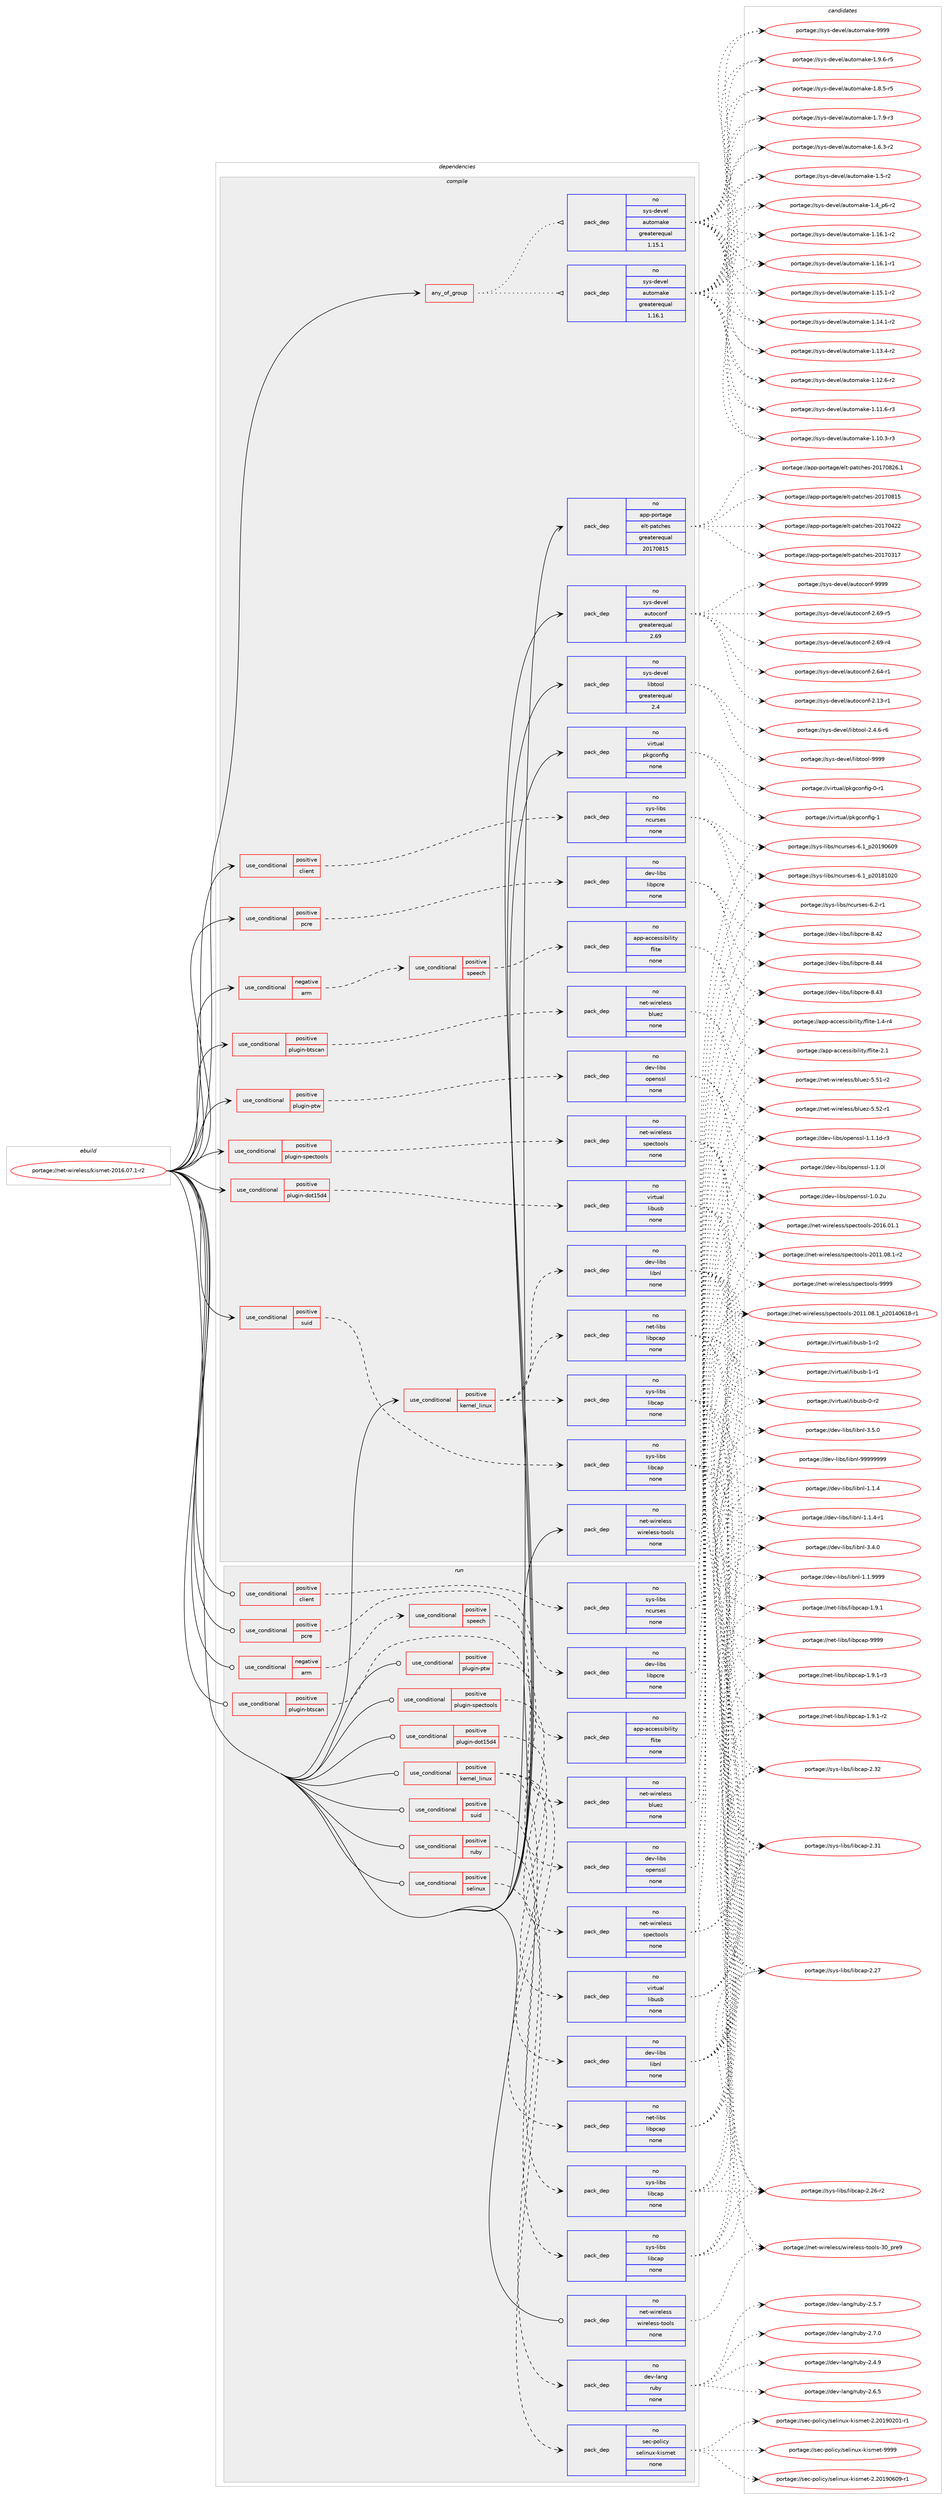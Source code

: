 digraph prolog {

# *************
# Graph options
# *************

newrank=true;
concentrate=true;
compound=true;
graph [rankdir=LR,fontname=Helvetica,fontsize=10,ranksep=1.5];#, ranksep=2.5, nodesep=0.2];
edge  [arrowhead=vee];
node  [fontname=Helvetica,fontsize=10];

# **********
# The ebuild
# **********

subgraph cluster_leftcol {
color=gray;
rank=same;
label=<<i>ebuild</i>>;
id [label="portage://net-wireless/kismet-2016.07.1-r2", color=red, width=4, href="../net-wireless/kismet-2016.07.1-r2.svg"];
}

# ****************
# The dependencies
# ****************

subgraph cluster_midcol {
color=gray;
label=<<i>dependencies</i>>;
subgraph cluster_compile {
fillcolor="#eeeeee";
style=filled;
label=<<i>compile</i>>;
subgraph any1309 {
dependency69120 [label=<<TABLE BORDER="0" CELLBORDER="1" CELLSPACING="0" CELLPADDING="4"><TR><TD CELLPADDING="10">any_of_group</TD></TR></TABLE>>, shape=none, color=red];subgraph pack54207 {
dependency69121 [label=<<TABLE BORDER="0" CELLBORDER="1" CELLSPACING="0" CELLPADDING="4" WIDTH="220"><TR><TD ROWSPAN="6" CELLPADDING="30">pack_dep</TD></TR><TR><TD WIDTH="110">no</TD></TR><TR><TD>sys-devel</TD></TR><TR><TD>automake</TD></TR><TR><TD>greaterequal</TD></TR><TR><TD>1.16.1</TD></TR></TABLE>>, shape=none, color=blue];
}
dependency69120:e -> dependency69121:w [weight=20,style="dotted",arrowhead="oinv"];
subgraph pack54208 {
dependency69122 [label=<<TABLE BORDER="0" CELLBORDER="1" CELLSPACING="0" CELLPADDING="4" WIDTH="220"><TR><TD ROWSPAN="6" CELLPADDING="30">pack_dep</TD></TR><TR><TD WIDTH="110">no</TD></TR><TR><TD>sys-devel</TD></TR><TR><TD>automake</TD></TR><TR><TD>greaterequal</TD></TR><TR><TD>1.15.1</TD></TR></TABLE>>, shape=none, color=blue];
}
dependency69120:e -> dependency69122:w [weight=20,style="dotted",arrowhead="oinv"];
}
id:e -> dependency69120:w [weight=20,style="solid",arrowhead="vee"];
subgraph cond13549 {
dependency69123 [label=<<TABLE BORDER="0" CELLBORDER="1" CELLSPACING="0" CELLPADDING="4"><TR><TD ROWSPAN="3" CELLPADDING="10">use_conditional</TD></TR><TR><TD>negative</TD></TR><TR><TD>arm</TD></TR></TABLE>>, shape=none, color=red];
subgraph cond13550 {
dependency69124 [label=<<TABLE BORDER="0" CELLBORDER="1" CELLSPACING="0" CELLPADDING="4"><TR><TD ROWSPAN="3" CELLPADDING="10">use_conditional</TD></TR><TR><TD>positive</TD></TR><TR><TD>speech</TD></TR></TABLE>>, shape=none, color=red];
subgraph pack54209 {
dependency69125 [label=<<TABLE BORDER="0" CELLBORDER="1" CELLSPACING="0" CELLPADDING="4" WIDTH="220"><TR><TD ROWSPAN="6" CELLPADDING="30">pack_dep</TD></TR><TR><TD WIDTH="110">no</TD></TR><TR><TD>app-accessibility</TD></TR><TR><TD>flite</TD></TR><TR><TD>none</TD></TR><TR><TD></TD></TR></TABLE>>, shape=none, color=blue];
}
dependency69124:e -> dependency69125:w [weight=20,style="dashed",arrowhead="vee"];
}
dependency69123:e -> dependency69124:w [weight=20,style="dashed",arrowhead="vee"];
}
id:e -> dependency69123:w [weight=20,style="solid",arrowhead="vee"];
subgraph cond13551 {
dependency69126 [label=<<TABLE BORDER="0" CELLBORDER="1" CELLSPACING="0" CELLPADDING="4"><TR><TD ROWSPAN="3" CELLPADDING="10">use_conditional</TD></TR><TR><TD>positive</TD></TR><TR><TD>client</TD></TR></TABLE>>, shape=none, color=red];
subgraph pack54210 {
dependency69127 [label=<<TABLE BORDER="0" CELLBORDER="1" CELLSPACING="0" CELLPADDING="4" WIDTH="220"><TR><TD ROWSPAN="6" CELLPADDING="30">pack_dep</TD></TR><TR><TD WIDTH="110">no</TD></TR><TR><TD>sys-libs</TD></TR><TR><TD>ncurses</TD></TR><TR><TD>none</TD></TR><TR><TD></TD></TR></TABLE>>, shape=none, color=blue];
}
dependency69126:e -> dependency69127:w [weight=20,style="dashed",arrowhead="vee"];
}
id:e -> dependency69126:w [weight=20,style="solid",arrowhead="vee"];
subgraph cond13552 {
dependency69128 [label=<<TABLE BORDER="0" CELLBORDER="1" CELLSPACING="0" CELLPADDING="4"><TR><TD ROWSPAN="3" CELLPADDING="10">use_conditional</TD></TR><TR><TD>positive</TD></TR><TR><TD>kernel_linux</TD></TR></TABLE>>, shape=none, color=red];
subgraph pack54211 {
dependency69129 [label=<<TABLE BORDER="0" CELLBORDER="1" CELLSPACING="0" CELLPADDING="4" WIDTH="220"><TR><TD ROWSPAN="6" CELLPADDING="30">pack_dep</TD></TR><TR><TD WIDTH="110">no</TD></TR><TR><TD>sys-libs</TD></TR><TR><TD>libcap</TD></TR><TR><TD>none</TD></TR><TR><TD></TD></TR></TABLE>>, shape=none, color=blue];
}
dependency69128:e -> dependency69129:w [weight=20,style="dashed",arrowhead="vee"];
subgraph pack54212 {
dependency69130 [label=<<TABLE BORDER="0" CELLBORDER="1" CELLSPACING="0" CELLPADDING="4" WIDTH="220"><TR><TD ROWSPAN="6" CELLPADDING="30">pack_dep</TD></TR><TR><TD WIDTH="110">no</TD></TR><TR><TD>dev-libs</TD></TR><TR><TD>libnl</TD></TR><TR><TD>none</TD></TR><TR><TD></TD></TR></TABLE>>, shape=none, color=blue];
}
dependency69128:e -> dependency69130:w [weight=20,style="dashed",arrowhead="vee"];
subgraph pack54213 {
dependency69131 [label=<<TABLE BORDER="0" CELLBORDER="1" CELLSPACING="0" CELLPADDING="4" WIDTH="220"><TR><TD ROWSPAN="6" CELLPADDING="30">pack_dep</TD></TR><TR><TD WIDTH="110">no</TD></TR><TR><TD>net-libs</TD></TR><TR><TD>libpcap</TD></TR><TR><TD>none</TD></TR><TR><TD></TD></TR></TABLE>>, shape=none, color=blue];
}
dependency69128:e -> dependency69131:w [weight=20,style="dashed",arrowhead="vee"];
}
id:e -> dependency69128:w [weight=20,style="solid",arrowhead="vee"];
subgraph cond13553 {
dependency69132 [label=<<TABLE BORDER="0" CELLBORDER="1" CELLSPACING="0" CELLPADDING="4"><TR><TD ROWSPAN="3" CELLPADDING="10">use_conditional</TD></TR><TR><TD>positive</TD></TR><TR><TD>pcre</TD></TR></TABLE>>, shape=none, color=red];
subgraph pack54214 {
dependency69133 [label=<<TABLE BORDER="0" CELLBORDER="1" CELLSPACING="0" CELLPADDING="4" WIDTH="220"><TR><TD ROWSPAN="6" CELLPADDING="30">pack_dep</TD></TR><TR><TD WIDTH="110">no</TD></TR><TR><TD>dev-libs</TD></TR><TR><TD>libpcre</TD></TR><TR><TD>none</TD></TR><TR><TD></TD></TR></TABLE>>, shape=none, color=blue];
}
dependency69132:e -> dependency69133:w [weight=20,style="dashed",arrowhead="vee"];
}
id:e -> dependency69132:w [weight=20,style="solid",arrowhead="vee"];
subgraph cond13554 {
dependency69134 [label=<<TABLE BORDER="0" CELLBORDER="1" CELLSPACING="0" CELLPADDING="4"><TR><TD ROWSPAN="3" CELLPADDING="10">use_conditional</TD></TR><TR><TD>positive</TD></TR><TR><TD>plugin-btscan</TD></TR></TABLE>>, shape=none, color=red];
subgraph pack54215 {
dependency69135 [label=<<TABLE BORDER="0" CELLBORDER="1" CELLSPACING="0" CELLPADDING="4" WIDTH="220"><TR><TD ROWSPAN="6" CELLPADDING="30">pack_dep</TD></TR><TR><TD WIDTH="110">no</TD></TR><TR><TD>net-wireless</TD></TR><TR><TD>bluez</TD></TR><TR><TD>none</TD></TR><TR><TD></TD></TR></TABLE>>, shape=none, color=blue];
}
dependency69134:e -> dependency69135:w [weight=20,style="dashed",arrowhead="vee"];
}
id:e -> dependency69134:w [weight=20,style="solid",arrowhead="vee"];
subgraph cond13555 {
dependency69136 [label=<<TABLE BORDER="0" CELLBORDER="1" CELLSPACING="0" CELLPADDING="4"><TR><TD ROWSPAN="3" CELLPADDING="10">use_conditional</TD></TR><TR><TD>positive</TD></TR><TR><TD>plugin-dot15d4</TD></TR></TABLE>>, shape=none, color=red];
subgraph pack54216 {
dependency69137 [label=<<TABLE BORDER="0" CELLBORDER="1" CELLSPACING="0" CELLPADDING="4" WIDTH="220"><TR><TD ROWSPAN="6" CELLPADDING="30">pack_dep</TD></TR><TR><TD WIDTH="110">no</TD></TR><TR><TD>virtual</TD></TR><TR><TD>libusb</TD></TR><TR><TD>none</TD></TR><TR><TD></TD></TR></TABLE>>, shape=none, color=blue];
}
dependency69136:e -> dependency69137:w [weight=20,style="dashed",arrowhead="vee"];
}
id:e -> dependency69136:w [weight=20,style="solid",arrowhead="vee"];
subgraph cond13556 {
dependency69138 [label=<<TABLE BORDER="0" CELLBORDER="1" CELLSPACING="0" CELLPADDING="4"><TR><TD ROWSPAN="3" CELLPADDING="10">use_conditional</TD></TR><TR><TD>positive</TD></TR><TR><TD>plugin-ptw</TD></TR></TABLE>>, shape=none, color=red];
subgraph pack54217 {
dependency69139 [label=<<TABLE BORDER="0" CELLBORDER="1" CELLSPACING="0" CELLPADDING="4" WIDTH="220"><TR><TD ROWSPAN="6" CELLPADDING="30">pack_dep</TD></TR><TR><TD WIDTH="110">no</TD></TR><TR><TD>dev-libs</TD></TR><TR><TD>openssl</TD></TR><TR><TD>none</TD></TR><TR><TD></TD></TR></TABLE>>, shape=none, color=blue];
}
dependency69138:e -> dependency69139:w [weight=20,style="dashed",arrowhead="vee"];
}
id:e -> dependency69138:w [weight=20,style="solid",arrowhead="vee"];
subgraph cond13557 {
dependency69140 [label=<<TABLE BORDER="0" CELLBORDER="1" CELLSPACING="0" CELLPADDING="4"><TR><TD ROWSPAN="3" CELLPADDING="10">use_conditional</TD></TR><TR><TD>positive</TD></TR><TR><TD>plugin-spectools</TD></TR></TABLE>>, shape=none, color=red];
subgraph pack54218 {
dependency69141 [label=<<TABLE BORDER="0" CELLBORDER="1" CELLSPACING="0" CELLPADDING="4" WIDTH="220"><TR><TD ROWSPAN="6" CELLPADDING="30">pack_dep</TD></TR><TR><TD WIDTH="110">no</TD></TR><TR><TD>net-wireless</TD></TR><TR><TD>spectools</TD></TR><TR><TD>none</TD></TR><TR><TD></TD></TR></TABLE>>, shape=none, color=blue];
}
dependency69140:e -> dependency69141:w [weight=20,style="dashed",arrowhead="vee"];
}
id:e -> dependency69140:w [weight=20,style="solid",arrowhead="vee"];
subgraph cond13558 {
dependency69142 [label=<<TABLE BORDER="0" CELLBORDER="1" CELLSPACING="0" CELLPADDING="4"><TR><TD ROWSPAN="3" CELLPADDING="10">use_conditional</TD></TR><TR><TD>positive</TD></TR><TR><TD>suid</TD></TR></TABLE>>, shape=none, color=red];
subgraph pack54219 {
dependency69143 [label=<<TABLE BORDER="0" CELLBORDER="1" CELLSPACING="0" CELLPADDING="4" WIDTH="220"><TR><TD ROWSPAN="6" CELLPADDING="30">pack_dep</TD></TR><TR><TD WIDTH="110">no</TD></TR><TR><TD>sys-libs</TD></TR><TR><TD>libcap</TD></TR><TR><TD>none</TD></TR><TR><TD></TD></TR></TABLE>>, shape=none, color=blue];
}
dependency69142:e -> dependency69143:w [weight=20,style="dashed",arrowhead="vee"];
}
id:e -> dependency69142:w [weight=20,style="solid",arrowhead="vee"];
subgraph pack54220 {
dependency69144 [label=<<TABLE BORDER="0" CELLBORDER="1" CELLSPACING="0" CELLPADDING="4" WIDTH="220"><TR><TD ROWSPAN="6" CELLPADDING="30">pack_dep</TD></TR><TR><TD WIDTH="110">no</TD></TR><TR><TD>app-portage</TD></TR><TR><TD>elt-patches</TD></TR><TR><TD>greaterequal</TD></TR><TR><TD>20170815</TD></TR></TABLE>>, shape=none, color=blue];
}
id:e -> dependency69144:w [weight=20,style="solid",arrowhead="vee"];
subgraph pack54221 {
dependency69145 [label=<<TABLE BORDER="0" CELLBORDER="1" CELLSPACING="0" CELLPADDING="4" WIDTH="220"><TR><TD ROWSPAN="6" CELLPADDING="30">pack_dep</TD></TR><TR><TD WIDTH="110">no</TD></TR><TR><TD>net-wireless</TD></TR><TR><TD>wireless-tools</TD></TR><TR><TD>none</TD></TR><TR><TD></TD></TR></TABLE>>, shape=none, color=blue];
}
id:e -> dependency69145:w [weight=20,style="solid",arrowhead="vee"];
subgraph pack54222 {
dependency69146 [label=<<TABLE BORDER="0" CELLBORDER="1" CELLSPACING="0" CELLPADDING="4" WIDTH="220"><TR><TD ROWSPAN="6" CELLPADDING="30">pack_dep</TD></TR><TR><TD WIDTH="110">no</TD></TR><TR><TD>sys-devel</TD></TR><TR><TD>autoconf</TD></TR><TR><TD>greaterequal</TD></TR><TR><TD>2.69</TD></TR></TABLE>>, shape=none, color=blue];
}
id:e -> dependency69146:w [weight=20,style="solid",arrowhead="vee"];
subgraph pack54223 {
dependency69147 [label=<<TABLE BORDER="0" CELLBORDER="1" CELLSPACING="0" CELLPADDING="4" WIDTH="220"><TR><TD ROWSPAN="6" CELLPADDING="30">pack_dep</TD></TR><TR><TD WIDTH="110">no</TD></TR><TR><TD>sys-devel</TD></TR><TR><TD>libtool</TD></TR><TR><TD>greaterequal</TD></TR><TR><TD>2.4</TD></TR></TABLE>>, shape=none, color=blue];
}
id:e -> dependency69147:w [weight=20,style="solid",arrowhead="vee"];
subgraph pack54224 {
dependency69148 [label=<<TABLE BORDER="0" CELLBORDER="1" CELLSPACING="0" CELLPADDING="4" WIDTH="220"><TR><TD ROWSPAN="6" CELLPADDING="30">pack_dep</TD></TR><TR><TD WIDTH="110">no</TD></TR><TR><TD>virtual</TD></TR><TR><TD>pkgconfig</TD></TR><TR><TD>none</TD></TR><TR><TD></TD></TR></TABLE>>, shape=none, color=blue];
}
id:e -> dependency69148:w [weight=20,style="solid",arrowhead="vee"];
}
subgraph cluster_compileandrun {
fillcolor="#eeeeee";
style=filled;
label=<<i>compile and run</i>>;
}
subgraph cluster_run {
fillcolor="#eeeeee";
style=filled;
label=<<i>run</i>>;
subgraph cond13559 {
dependency69149 [label=<<TABLE BORDER="0" CELLBORDER="1" CELLSPACING="0" CELLPADDING="4"><TR><TD ROWSPAN="3" CELLPADDING="10">use_conditional</TD></TR><TR><TD>negative</TD></TR><TR><TD>arm</TD></TR></TABLE>>, shape=none, color=red];
subgraph cond13560 {
dependency69150 [label=<<TABLE BORDER="0" CELLBORDER="1" CELLSPACING="0" CELLPADDING="4"><TR><TD ROWSPAN="3" CELLPADDING="10">use_conditional</TD></TR><TR><TD>positive</TD></TR><TR><TD>speech</TD></TR></TABLE>>, shape=none, color=red];
subgraph pack54225 {
dependency69151 [label=<<TABLE BORDER="0" CELLBORDER="1" CELLSPACING="0" CELLPADDING="4" WIDTH="220"><TR><TD ROWSPAN="6" CELLPADDING="30">pack_dep</TD></TR><TR><TD WIDTH="110">no</TD></TR><TR><TD>app-accessibility</TD></TR><TR><TD>flite</TD></TR><TR><TD>none</TD></TR><TR><TD></TD></TR></TABLE>>, shape=none, color=blue];
}
dependency69150:e -> dependency69151:w [weight=20,style="dashed",arrowhead="vee"];
}
dependency69149:e -> dependency69150:w [weight=20,style="dashed",arrowhead="vee"];
}
id:e -> dependency69149:w [weight=20,style="solid",arrowhead="odot"];
subgraph cond13561 {
dependency69152 [label=<<TABLE BORDER="0" CELLBORDER="1" CELLSPACING="0" CELLPADDING="4"><TR><TD ROWSPAN="3" CELLPADDING="10">use_conditional</TD></TR><TR><TD>positive</TD></TR><TR><TD>client</TD></TR></TABLE>>, shape=none, color=red];
subgraph pack54226 {
dependency69153 [label=<<TABLE BORDER="0" CELLBORDER="1" CELLSPACING="0" CELLPADDING="4" WIDTH="220"><TR><TD ROWSPAN="6" CELLPADDING="30">pack_dep</TD></TR><TR><TD WIDTH="110">no</TD></TR><TR><TD>sys-libs</TD></TR><TR><TD>ncurses</TD></TR><TR><TD>none</TD></TR><TR><TD></TD></TR></TABLE>>, shape=none, color=blue];
}
dependency69152:e -> dependency69153:w [weight=20,style="dashed",arrowhead="vee"];
}
id:e -> dependency69152:w [weight=20,style="solid",arrowhead="odot"];
subgraph cond13562 {
dependency69154 [label=<<TABLE BORDER="0" CELLBORDER="1" CELLSPACING="0" CELLPADDING="4"><TR><TD ROWSPAN="3" CELLPADDING="10">use_conditional</TD></TR><TR><TD>positive</TD></TR><TR><TD>kernel_linux</TD></TR></TABLE>>, shape=none, color=red];
subgraph pack54227 {
dependency69155 [label=<<TABLE BORDER="0" CELLBORDER="1" CELLSPACING="0" CELLPADDING="4" WIDTH="220"><TR><TD ROWSPAN="6" CELLPADDING="30">pack_dep</TD></TR><TR><TD WIDTH="110">no</TD></TR><TR><TD>sys-libs</TD></TR><TR><TD>libcap</TD></TR><TR><TD>none</TD></TR><TR><TD></TD></TR></TABLE>>, shape=none, color=blue];
}
dependency69154:e -> dependency69155:w [weight=20,style="dashed",arrowhead="vee"];
subgraph pack54228 {
dependency69156 [label=<<TABLE BORDER="0" CELLBORDER="1" CELLSPACING="0" CELLPADDING="4" WIDTH="220"><TR><TD ROWSPAN="6" CELLPADDING="30">pack_dep</TD></TR><TR><TD WIDTH="110">no</TD></TR><TR><TD>dev-libs</TD></TR><TR><TD>libnl</TD></TR><TR><TD>none</TD></TR><TR><TD></TD></TR></TABLE>>, shape=none, color=blue];
}
dependency69154:e -> dependency69156:w [weight=20,style="dashed",arrowhead="vee"];
subgraph pack54229 {
dependency69157 [label=<<TABLE BORDER="0" CELLBORDER="1" CELLSPACING="0" CELLPADDING="4" WIDTH="220"><TR><TD ROWSPAN="6" CELLPADDING="30">pack_dep</TD></TR><TR><TD WIDTH="110">no</TD></TR><TR><TD>net-libs</TD></TR><TR><TD>libpcap</TD></TR><TR><TD>none</TD></TR><TR><TD></TD></TR></TABLE>>, shape=none, color=blue];
}
dependency69154:e -> dependency69157:w [weight=20,style="dashed",arrowhead="vee"];
}
id:e -> dependency69154:w [weight=20,style="solid",arrowhead="odot"];
subgraph cond13563 {
dependency69158 [label=<<TABLE BORDER="0" CELLBORDER="1" CELLSPACING="0" CELLPADDING="4"><TR><TD ROWSPAN="3" CELLPADDING="10">use_conditional</TD></TR><TR><TD>positive</TD></TR><TR><TD>pcre</TD></TR></TABLE>>, shape=none, color=red];
subgraph pack54230 {
dependency69159 [label=<<TABLE BORDER="0" CELLBORDER="1" CELLSPACING="0" CELLPADDING="4" WIDTH="220"><TR><TD ROWSPAN="6" CELLPADDING="30">pack_dep</TD></TR><TR><TD WIDTH="110">no</TD></TR><TR><TD>dev-libs</TD></TR><TR><TD>libpcre</TD></TR><TR><TD>none</TD></TR><TR><TD></TD></TR></TABLE>>, shape=none, color=blue];
}
dependency69158:e -> dependency69159:w [weight=20,style="dashed",arrowhead="vee"];
}
id:e -> dependency69158:w [weight=20,style="solid",arrowhead="odot"];
subgraph cond13564 {
dependency69160 [label=<<TABLE BORDER="0" CELLBORDER="1" CELLSPACING="0" CELLPADDING="4"><TR><TD ROWSPAN="3" CELLPADDING="10">use_conditional</TD></TR><TR><TD>positive</TD></TR><TR><TD>plugin-btscan</TD></TR></TABLE>>, shape=none, color=red];
subgraph pack54231 {
dependency69161 [label=<<TABLE BORDER="0" CELLBORDER="1" CELLSPACING="0" CELLPADDING="4" WIDTH="220"><TR><TD ROWSPAN="6" CELLPADDING="30">pack_dep</TD></TR><TR><TD WIDTH="110">no</TD></TR><TR><TD>net-wireless</TD></TR><TR><TD>bluez</TD></TR><TR><TD>none</TD></TR><TR><TD></TD></TR></TABLE>>, shape=none, color=blue];
}
dependency69160:e -> dependency69161:w [weight=20,style="dashed",arrowhead="vee"];
}
id:e -> dependency69160:w [weight=20,style="solid",arrowhead="odot"];
subgraph cond13565 {
dependency69162 [label=<<TABLE BORDER="0" CELLBORDER="1" CELLSPACING="0" CELLPADDING="4"><TR><TD ROWSPAN="3" CELLPADDING="10">use_conditional</TD></TR><TR><TD>positive</TD></TR><TR><TD>plugin-dot15d4</TD></TR></TABLE>>, shape=none, color=red];
subgraph pack54232 {
dependency69163 [label=<<TABLE BORDER="0" CELLBORDER="1" CELLSPACING="0" CELLPADDING="4" WIDTH="220"><TR><TD ROWSPAN="6" CELLPADDING="30">pack_dep</TD></TR><TR><TD WIDTH="110">no</TD></TR><TR><TD>virtual</TD></TR><TR><TD>libusb</TD></TR><TR><TD>none</TD></TR><TR><TD></TD></TR></TABLE>>, shape=none, color=blue];
}
dependency69162:e -> dependency69163:w [weight=20,style="dashed",arrowhead="vee"];
}
id:e -> dependency69162:w [weight=20,style="solid",arrowhead="odot"];
subgraph cond13566 {
dependency69164 [label=<<TABLE BORDER="0" CELLBORDER="1" CELLSPACING="0" CELLPADDING="4"><TR><TD ROWSPAN="3" CELLPADDING="10">use_conditional</TD></TR><TR><TD>positive</TD></TR><TR><TD>plugin-ptw</TD></TR></TABLE>>, shape=none, color=red];
subgraph pack54233 {
dependency69165 [label=<<TABLE BORDER="0" CELLBORDER="1" CELLSPACING="0" CELLPADDING="4" WIDTH="220"><TR><TD ROWSPAN="6" CELLPADDING="30">pack_dep</TD></TR><TR><TD WIDTH="110">no</TD></TR><TR><TD>dev-libs</TD></TR><TR><TD>openssl</TD></TR><TR><TD>none</TD></TR><TR><TD></TD></TR></TABLE>>, shape=none, color=blue];
}
dependency69164:e -> dependency69165:w [weight=20,style="dashed",arrowhead="vee"];
}
id:e -> dependency69164:w [weight=20,style="solid",arrowhead="odot"];
subgraph cond13567 {
dependency69166 [label=<<TABLE BORDER="0" CELLBORDER="1" CELLSPACING="0" CELLPADDING="4"><TR><TD ROWSPAN="3" CELLPADDING="10">use_conditional</TD></TR><TR><TD>positive</TD></TR><TR><TD>plugin-spectools</TD></TR></TABLE>>, shape=none, color=red];
subgraph pack54234 {
dependency69167 [label=<<TABLE BORDER="0" CELLBORDER="1" CELLSPACING="0" CELLPADDING="4" WIDTH="220"><TR><TD ROWSPAN="6" CELLPADDING="30">pack_dep</TD></TR><TR><TD WIDTH="110">no</TD></TR><TR><TD>net-wireless</TD></TR><TR><TD>spectools</TD></TR><TR><TD>none</TD></TR><TR><TD></TD></TR></TABLE>>, shape=none, color=blue];
}
dependency69166:e -> dependency69167:w [weight=20,style="dashed",arrowhead="vee"];
}
id:e -> dependency69166:w [weight=20,style="solid",arrowhead="odot"];
subgraph cond13568 {
dependency69168 [label=<<TABLE BORDER="0" CELLBORDER="1" CELLSPACING="0" CELLPADDING="4"><TR><TD ROWSPAN="3" CELLPADDING="10">use_conditional</TD></TR><TR><TD>positive</TD></TR><TR><TD>ruby</TD></TR></TABLE>>, shape=none, color=red];
subgraph pack54235 {
dependency69169 [label=<<TABLE BORDER="0" CELLBORDER="1" CELLSPACING="0" CELLPADDING="4" WIDTH="220"><TR><TD ROWSPAN="6" CELLPADDING="30">pack_dep</TD></TR><TR><TD WIDTH="110">no</TD></TR><TR><TD>dev-lang</TD></TR><TR><TD>ruby</TD></TR><TR><TD>none</TD></TR><TR><TD></TD></TR></TABLE>>, shape=none, color=blue];
}
dependency69168:e -> dependency69169:w [weight=20,style="dashed",arrowhead="vee"];
}
id:e -> dependency69168:w [weight=20,style="solid",arrowhead="odot"];
subgraph cond13569 {
dependency69170 [label=<<TABLE BORDER="0" CELLBORDER="1" CELLSPACING="0" CELLPADDING="4"><TR><TD ROWSPAN="3" CELLPADDING="10">use_conditional</TD></TR><TR><TD>positive</TD></TR><TR><TD>selinux</TD></TR></TABLE>>, shape=none, color=red];
subgraph pack54236 {
dependency69171 [label=<<TABLE BORDER="0" CELLBORDER="1" CELLSPACING="0" CELLPADDING="4" WIDTH="220"><TR><TD ROWSPAN="6" CELLPADDING="30">pack_dep</TD></TR><TR><TD WIDTH="110">no</TD></TR><TR><TD>sec-policy</TD></TR><TR><TD>selinux-kismet</TD></TR><TR><TD>none</TD></TR><TR><TD></TD></TR></TABLE>>, shape=none, color=blue];
}
dependency69170:e -> dependency69171:w [weight=20,style="dashed",arrowhead="vee"];
}
id:e -> dependency69170:w [weight=20,style="solid",arrowhead="odot"];
subgraph cond13570 {
dependency69172 [label=<<TABLE BORDER="0" CELLBORDER="1" CELLSPACING="0" CELLPADDING="4"><TR><TD ROWSPAN="3" CELLPADDING="10">use_conditional</TD></TR><TR><TD>positive</TD></TR><TR><TD>suid</TD></TR></TABLE>>, shape=none, color=red];
subgraph pack54237 {
dependency69173 [label=<<TABLE BORDER="0" CELLBORDER="1" CELLSPACING="0" CELLPADDING="4" WIDTH="220"><TR><TD ROWSPAN="6" CELLPADDING="30">pack_dep</TD></TR><TR><TD WIDTH="110">no</TD></TR><TR><TD>sys-libs</TD></TR><TR><TD>libcap</TD></TR><TR><TD>none</TD></TR><TR><TD></TD></TR></TABLE>>, shape=none, color=blue];
}
dependency69172:e -> dependency69173:w [weight=20,style="dashed",arrowhead="vee"];
}
id:e -> dependency69172:w [weight=20,style="solid",arrowhead="odot"];
subgraph pack54238 {
dependency69174 [label=<<TABLE BORDER="0" CELLBORDER="1" CELLSPACING="0" CELLPADDING="4" WIDTH="220"><TR><TD ROWSPAN="6" CELLPADDING="30">pack_dep</TD></TR><TR><TD WIDTH="110">no</TD></TR><TR><TD>net-wireless</TD></TR><TR><TD>wireless-tools</TD></TR><TR><TD>none</TD></TR><TR><TD></TD></TR></TABLE>>, shape=none, color=blue];
}
id:e -> dependency69174:w [weight=20,style="solid",arrowhead="odot"];
}
}

# **************
# The candidates
# **************

subgraph cluster_choices {
rank=same;
color=gray;
label=<<i>candidates</i>>;

subgraph choice54207 {
color=black;
nodesep=1;
choice115121115451001011181011084797117116111109971071014557575757 [label="portage://sys-devel/automake-9999", color=red, width=4,href="../sys-devel/automake-9999.svg"];
choice115121115451001011181011084797117116111109971071014549465746544511453 [label="portage://sys-devel/automake-1.9.6-r5", color=red, width=4,href="../sys-devel/automake-1.9.6-r5.svg"];
choice115121115451001011181011084797117116111109971071014549465646534511453 [label="portage://sys-devel/automake-1.8.5-r5", color=red, width=4,href="../sys-devel/automake-1.8.5-r5.svg"];
choice115121115451001011181011084797117116111109971071014549465546574511451 [label="portage://sys-devel/automake-1.7.9-r3", color=red, width=4,href="../sys-devel/automake-1.7.9-r3.svg"];
choice115121115451001011181011084797117116111109971071014549465446514511450 [label="portage://sys-devel/automake-1.6.3-r2", color=red, width=4,href="../sys-devel/automake-1.6.3-r2.svg"];
choice11512111545100101118101108479711711611110997107101454946534511450 [label="portage://sys-devel/automake-1.5-r2", color=red, width=4,href="../sys-devel/automake-1.5-r2.svg"];
choice115121115451001011181011084797117116111109971071014549465295112544511450 [label="portage://sys-devel/automake-1.4_p6-r2", color=red, width=4,href="../sys-devel/automake-1.4_p6-r2.svg"];
choice11512111545100101118101108479711711611110997107101454946495446494511450 [label="portage://sys-devel/automake-1.16.1-r2", color=red, width=4,href="../sys-devel/automake-1.16.1-r2.svg"];
choice11512111545100101118101108479711711611110997107101454946495446494511449 [label="portage://sys-devel/automake-1.16.1-r1", color=red, width=4,href="../sys-devel/automake-1.16.1-r1.svg"];
choice11512111545100101118101108479711711611110997107101454946495346494511450 [label="portage://sys-devel/automake-1.15.1-r2", color=red, width=4,href="../sys-devel/automake-1.15.1-r2.svg"];
choice11512111545100101118101108479711711611110997107101454946495246494511450 [label="portage://sys-devel/automake-1.14.1-r2", color=red, width=4,href="../sys-devel/automake-1.14.1-r2.svg"];
choice11512111545100101118101108479711711611110997107101454946495146524511450 [label="portage://sys-devel/automake-1.13.4-r2", color=red, width=4,href="../sys-devel/automake-1.13.4-r2.svg"];
choice11512111545100101118101108479711711611110997107101454946495046544511450 [label="portage://sys-devel/automake-1.12.6-r2", color=red, width=4,href="../sys-devel/automake-1.12.6-r2.svg"];
choice11512111545100101118101108479711711611110997107101454946494946544511451 [label="portage://sys-devel/automake-1.11.6-r3", color=red, width=4,href="../sys-devel/automake-1.11.6-r3.svg"];
choice11512111545100101118101108479711711611110997107101454946494846514511451 [label="portage://sys-devel/automake-1.10.3-r3", color=red, width=4,href="../sys-devel/automake-1.10.3-r3.svg"];
dependency69121:e -> choice115121115451001011181011084797117116111109971071014557575757:w [style=dotted,weight="100"];
dependency69121:e -> choice115121115451001011181011084797117116111109971071014549465746544511453:w [style=dotted,weight="100"];
dependency69121:e -> choice115121115451001011181011084797117116111109971071014549465646534511453:w [style=dotted,weight="100"];
dependency69121:e -> choice115121115451001011181011084797117116111109971071014549465546574511451:w [style=dotted,weight="100"];
dependency69121:e -> choice115121115451001011181011084797117116111109971071014549465446514511450:w [style=dotted,weight="100"];
dependency69121:e -> choice11512111545100101118101108479711711611110997107101454946534511450:w [style=dotted,weight="100"];
dependency69121:e -> choice115121115451001011181011084797117116111109971071014549465295112544511450:w [style=dotted,weight="100"];
dependency69121:e -> choice11512111545100101118101108479711711611110997107101454946495446494511450:w [style=dotted,weight="100"];
dependency69121:e -> choice11512111545100101118101108479711711611110997107101454946495446494511449:w [style=dotted,weight="100"];
dependency69121:e -> choice11512111545100101118101108479711711611110997107101454946495346494511450:w [style=dotted,weight="100"];
dependency69121:e -> choice11512111545100101118101108479711711611110997107101454946495246494511450:w [style=dotted,weight="100"];
dependency69121:e -> choice11512111545100101118101108479711711611110997107101454946495146524511450:w [style=dotted,weight="100"];
dependency69121:e -> choice11512111545100101118101108479711711611110997107101454946495046544511450:w [style=dotted,weight="100"];
dependency69121:e -> choice11512111545100101118101108479711711611110997107101454946494946544511451:w [style=dotted,weight="100"];
dependency69121:e -> choice11512111545100101118101108479711711611110997107101454946494846514511451:w [style=dotted,weight="100"];
}
subgraph choice54208 {
color=black;
nodesep=1;
choice115121115451001011181011084797117116111109971071014557575757 [label="portage://sys-devel/automake-9999", color=red, width=4,href="../sys-devel/automake-9999.svg"];
choice115121115451001011181011084797117116111109971071014549465746544511453 [label="portage://sys-devel/automake-1.9.6-r5", color=red, width=4,href="../sys-devel/automake-1.9.6-r5.svg"];
choice115121115451001011181011084797117116111109971071014549465646534511453 [label="portage://sys-devel/automake-1.8.5-r5", color=red, width=4,href="../sys-devel/automake-1.8.5-r5.svg"];
choice115121115451001011181011084797117116111109971071014549465546574511451 [label="portage://sys-devel/automake-1.7.9-r3", color=red, width=4,href="../sys-devel/automake-1.7.9-r3.svg"];
choice115121115451001011181011084797117116111109971071014549465446514511450 [label="portage://sys-devel/automake-1.6.3-r2", color=red, width=4,href="../sys-devel/automake-1.6.3-r2.svg"];
choice11512111545100101118101108479711711611110997107101454946534511450 [label="portage://sys-devel/automake-1.5-r2", color=red, width=4,href="../sys-devel/automake-1.5-r2.svg"];
choice115121115451001011181011084797117116111109971071014549465295112544511450 [label="portage://sys-devel/automake-1.4_p6-r2", color=red, width=4,href="../sys-devel/automake-1.4_p6-r2.svg"];
choice11512111545100101118101108479711711611110997107101454946495446494511450 [label="portage://sys-devel/automake-1.16.1-r2", color=red, width=4,href="../sys-devel/automake-1.16.1-r2.svg"];
choice11512111545100101118101108479711711611110997107101454946495446494511449 [label="portage://sys-devel/automake-1.16.1-r1", color=red, width=4,href="../sys-devel/automake-1.16.1-r1.svg"];
choice11512111545100101118101108479711711611110997107101454946495346494511450 [label="portage://sys-devel/automake-1.15.1-r2", color=red, width=4,href="../sys-devel/automake-1.15.1-r2.svg"];
choice11512111545100101118101108479711711611110997107101454946495246494511450 [label="portage://sys-devel/automake-1.14.1-r2", color=red, width=4,href="../sys-devel/automake-1.14.1-r2.svg"];
choice11512111545100101118101108479711711611110997107101454946495146524511450 [label="portage://sys-devel/automake-1.13.4-r2", color=red, width=4,href="../sys-devel/automake-1.13.4-r2.svg"];
choice11512111545100101118101108479711711611110997107101454946495046544511450 [label="portage://sys-devel/automake-1.12.6-r2", color=red, width=4,href="../sys-devel/automake-1.12.6-r2.svg"];
choice11512111545100101118101108479711711611110997107101454946494946544511451 [label="portage://sys-devel/automake-1.11.6-r3", color=red, width=4,href="../sys-devel/automake-1.11.6-r3.svg"];
choice11512111545100101118101108479711711611110997107101454946494846514511451 [label="portage://sys-devel/automake-1.10.3-r3", color=red, width=4,href="../sys-devel/automake-1.10.3-r3.svg"];
dependency69122:e -> choice115121115451001011181011084797117116111109971071014557575757:w [style=dotted,weight="100"];
dependency69122:e -> choice115121115451001011181011084797117116111109971071014549465746544511453:w [style=dotted,weight="100"];
dependency69122:e -> choice115121115451001011181011084797117116111109971071014549465646534511453:w [style=dotted,weight="100"];
dependency69122:e -> choice115121115451001011181011084797117116111109971071014549465546574511451:w [style=dotted,weight="100"];
dependency69122:e -> choice115121115451001011181011084797117116111109971071014549465446514511450:w [style=dotted,weight="100"];
dependency69122:e -> choice11512111545100101118101108479711711611110997107101454946534511450:w [style=dotted,weight="100"];
dependency69122:e -> choice115121115451001011181011084797117116111109971071014549465295112544511450:w [style=dotted,weight="100"];
dependency69122:e -> choice11512111545100101118101108479711711611110997107101454946495446494511450:w [style=dotted,weight="100"];
dependency69122:e -> choice11512111545100101118101108479711711611110997107101454946495446494511449:w [style=dotted,weight="100"];
dependency69122:e -> choice11512111545100101118101108479711711611110997107101454946495346494511450:w [style=dotted,weight="100"];
dependency69122:e -> choice11512111545100101118101108479711711611110997107101454946495246494511450:w [style=dotted,weight="100"];
dependency69122:e -> choice11512111545100101118101108479711711611110997107101454946495146524511450:w [style=dotted,weight="100"];
dependency69122:e -> choice11512111545100101118101108479711711611110997107101454946495046544511450:w [style=dotted,weight="100"];
dependency69122:e -> choice11512111545100101118101108479711711611110997107101454946494946544511451:w [style=dotted,weight="100"];
dependency69122:e -> choice11512111545100101118101108479711711611110997107101454946494846514511451:w [style=dotted,weight="100"];
}
subgraph choice54209 {
color=black;
nodesep=1;
choice9711211245979999101115115105981051081051161214710210810511610145504649 [label="portage://app-accessibility/flite-2.1", color=red, width=4,href="../app-accessibility/flite-2.1.svg"];
choice97112112459799991011151151059810510810511612147102108105116101454946524511452 [label="portage://app-accessibility/flite-1.4-r4", color=red, width=4,href="../app-accessibility/flite-1.4-r4.svg"];
dependency69125:e -> choice9711211245979999101115115105981051081051161214710210810511610145504649:w [style=dotted,weight="100"];
dependency69125:e -> choice97112112459799991011151151059810510810511612147102108105116101454946524511452:w [style=dotted,weight="100"];
}
subgraph choice54210 {
color=black;
nodesep=1;
choice11512111545108105981154711099117114115101115455446504511449 [label="portage://sys-libs/ncurses-6.2-r1", color=red, width=4,href="../sys-libs/ncurses-6.2-r1.svg"];
choice1151211154510810598115471109911711411510111545544649951125048495748544857 [label="portage://sys-libs/ncurses-6.1_p20190609", color=red, width=4,href="../sys-libs/ncurses-6.1_p20190609.svg"];
choice1151211154510810598115471109911711411510111545544649951125048495649485048 [label="portage://sys-libs/ncurses-6.1_p20181020", color=red, width=4,href="../sys-libs/ncurses-6.1_p20181020.svg"];
dependency69127:e -> choice11512111545108105981154711099117114115101115455446504511449:w [style=dotted,weight="100"];
dependency69127:e -> choice1151211154510810598115471109911711411510111545544649951125048495748544857:w [style=dotted,weight="100"];
dependency69127:e -> choice1151211154510810598115471109911711411510111545544649951125048495649485048:w [style=dotted,weight="100"];
}
subgraph choice54211 {
color=black;
nodesep=1;
choice1151211154510810598115471081059899971124550465150 [label="portage://sys-libs/libcap-2.32", color=red, width=4,href="../sys-libs/libcap-2.32.svg"];
choice1151211154510810598115471081059899971124550465149 [label="portage://sys-libs/libcap-2.31", color=red, width=4,href="../sys-libs/libcap-2.31.svg"];
choice1151211154510810598115471081059899971124550465055 [label="portage://sys-libs/libcap-2.27", color=red, width=4,href="../sys-libs/libcap-2.27.svg"];
choice11512111545108105981154710810598999711245504650544511450 [label="portage://sys-libs/libcap-2.26-r2", color=red, width=4,href="../sys-libs/libcap-2.26-r2.svg"];
dependency69129:e -> choice1151211154510810598115471081059899971124550465150:w [style=dotted,weight="100"];
dependency69129:e -> choice1151211154510810598115471081059899971124550465149:w [style=dotted,weight="100"];
dependency69129:e -> choice1151211154510810598115471081059899971124550465055:w [style=dotted,weight="100"];
dependency69129:e -> choice11512111545108105981154710810598999711245504650544511450:w [style=dotted,weight="100"];
}
subgraph choice54212 {
color=black;
nodesep=1;
choice10010111845108105981154710810598110108455757575757575757 [label="portage://dev-libs/libnl-99999999", color=red, width=4,href="../dev-libs/libnl-99999999.svg"];
choice10010111845108105981154710810598110108455146534648 [label="portage://dev-libs/libnl-3.5.0", color=red, width=4,href="../dev-libs/libnl-3.5.0.svg"];
choice10010111845108105981154710810598110108455146524648 [label="portage://dev-libs/libnl-3.4.0", color=red, width=4,href="../dev-libs/libnl-3.4.0.svg"];
choice10010111845108105981154710810598110108454946494657575757 [label="portage://dev-libs/libnl-1.1.9999", color=red, width=4,href="../dev-libs/libnl-1.1.9999.svg"];
choice100101118451081059811547108105981101084549464946524511449 [label="portage://dev-libs/libnl-1.1.4-r1", color=red, width=4,href="../dev-libs/libnl-1.1.4-r1.svg"];
choice10010111845108105981154710810598110108454946494652 [label="portage://dev-libs/libnl-1.1.4", color=red, width=4,href="../dev-libs/libnl-1.1.4.svg"];
dependency69130:e -> choice10010111845108105981154710810598110108455757575757575757:w [style=dotted,weight="100"];
dependency69130:e -> choice10010111845108105981154710810598110108455146534648:w [style=dotted,weight="100"];
dependency69130:e -> choice10010111845108105981154710810598110108455146524648:w [style=dotted,weight="100"];
dependency69130:e -> choice10010111845108105981154710810598110108454946494657575757:w [style=dotted,weight="100"];
dependency69130:e -> choice100101118451081059811547108105981101084549464946524511449:w [style=dotted,weight="100"];
dependency69130:e -> choice10010111845108105981154710810598110108454946494652:w [style=dotted,weight="100"];
}
subgraph choice54213 {
color=black;
nodesep=1;
choice1101011164510810598115471081059811299971124557575757 [label="portage://net-libs/libpcap-9999", color=red, width=4,href="../net-libs/libpcap-9999.svg"];
choice1101011164510810598115471081059811299971124549465746494511451 [label="portage://net-libs/libpcap-1.9.1-r3", color=red, width=4,href="../net-libs/libpcap-1.9.1-r3.svg"];
choice1101011164510810598115471081059811299971124549465746494511450 [label="portage://net-libs/libpcap-1.9.1-r2", color=red, width=4,href="../net-libs/libpcap-1.9.1-r2.svg"];
choice110101116451081059811547108105981129997112454946574649 [label="portage://net-libs/libpcap-1.9.1", color=red, width=4,href="../net-libs/libpcap-1.9.1.svg"];
dependency69131:e -> choice1101011164510810598115471081059811299971124557575757:w [style=dotted,weight="100"];
dependency69131:e -> choice1101011164510810598115471081059811299971124549465746494511451:w [style=dotted,weight="100"];
dependency69131:e -> choice1101011164510810598115471081059811299971124549465746494511450:w [style=dotted,weight="100"];
dependency69131:e -> choice110101116451081059811547108105981129997112454946574649:w [style=dotted,weight="100"];
}
subgraph choice54214 {
color=black;
nodesep=1;
choice10010111845108105981154710810598112991141014556465252 [label="portage://dev-libs/libpcre-8.44", color=red, width=4,href="../dev-libs/libpcre-8.44.svg"];
choice10010111845108105981154710810598112991141014556465251 [label="portage://dev-libs/libpcre-8.43", color=red, width=4,href="../dev-libs/libpcre-8.43.svg"];
choice10010111845108105981154710810598112991141014556465250 [label="portage://dev-libs/libpcre-8.42", color=red, width=4,href="../dev-libs/libpcre-8.42.svg"];
dependency69133:e -> choice10010111845108105981154710810598112991141014556465252:w [style=dotted,weight="100"];
dependency69133:e -> choice10010111845108105981154710810598112991141014556465251:w [style=dotted,weight="100"];
dependency69133:e -> choice10010111845108105981154710810598112991141014556465250:w [style=dotted,weight="100"];
}
subgraph choice54215 {
color=black;
nodesep=1;
choice11010111645119105114101108101115115479810811710112245534653504511449 [label="portage://net-wireless/bluez-5.52-r1", color=red, width=4,href="../net-wireless/bluez-5.52-r1.svg"];
choice11010111645119105114101108101115115479810811710112245534653494511450 [label="portage://net-wireless/bluez-5.51-r2", color=red, width=4,href="../net-wireless/bluez-5.51-r2.svg"];
dependency69135:e -> choice11010111645119105114101108101115115479810811710112245534653504511449:w [style=dotted,weight="100"];
dependency69135:e -> choice11010111645119105114101108101115115479810811710112245534653494511450:w [style=dotted,weight="100"];
}
subgraph choice54216 {
color=black;
nodesep=1;
choice1181051141161179710847108105981171159845494511450 [label="portage://virtual/libusb-1-r2", color=red, width=4,href="../virtual/libusb-1-r2.svg"];
choice1181051141161179710847108105981171159845494511449 [label="portage://virtual/libusb-1-r1", color=red, width=4,href="../virtual/libusb-1-r1.svg"];
choice1181051141161179710847108105981171159845484511450 [label="portage://virtual/libusb-0-r2", color=red, width=4,href="../virtual/libusb-0-r2.svg"];
dependency69137:e -> choice1181051141161179710847108105981171159845494511450:w [style=dotted,weight="100"];
dependency69137:e -> choice1181051141161179710847108105981171159845494511449:w [style=dotted,weight="100"];
dependency69137:e -> choice1181051141161179710847108105981171159845484511450:w [style=dotted,weight="100"];
}
subgraph choice54217 {
color=black;
nodesep=1;
choice1001011184510810598115471111121011101151151084549464946491004511451 [label="portage://dev-libs/openssl-1.1.1d-r3", color=red, width=4,href="../dev-libs/openssl-1.1.1d-r3.svg"];
choice100101118451081059811547111112101110115115108454946494648108 [label="portage://dev-libs/openssl-1.1.0l", color=red, width=4,href="../dev-libs/openssl-1.1.0l.svg"];
choice100101118451081059811547111112101110115115108454946484650117 [label="portage://dev-libs/openssl-1.0.2u", color=red, width=4,href="../dev-libs/openssl-1.0.2u.svg"];
dependency69139:e -> choice1001011184510810598115471111121011101151151084549464946491004511451:w [style=dotted,weight="100"];
dependency69139:e -> choice100101118451081059811547111112101110115115108454946494648108:w [style=dotted,weight="100"];
dependency69139:e -> choice100101118451081059811547111112101110115115108454946484650117:w [style=dotted,weight="100"];
}
subgraph choice54218 {
color=black;
nodesep=1;
choice1101011164511910511410110810111511547115112101991161111111081154557575757 [label="portage://net-wireless/spectools-9999", color=red, width=4,href="../net-wireless/spectools-9999.svg"];
choice11010111645119105114101108101115115471151121019911611111110811545504849544648494649 [label="portage://net-wireless/spectools-2016.01.1", color=red, width=4,href="../net-wireless/spectools-2016.01.1.svg"];
choice110101116451191051141011081011151154711511210199116111111108115455048494946485646499511250484952485449564511449 [label="portage://net-wireless/spectools-2011.08.1_p20140618-r1", color=red, width=4,href="../net-wireless/spectools-2011.08.1_p20140618-r1.svg"];
choice110101116451191051141011081011151154711511210199116111111108115455048494946485646494511450 [label="portage://net-wireless/spectools-2011.08.1-r2", color=red, width=4,href="../net-wireless/spectools-2011.08.1-r2.svg"];
dependency69141:e -> choice1101011164511910511410110810111511547115112101991161111111081154557575757:w [style=dotted,weight="100"];
dependency69141:e -> choice11010111645119105114101108101115115471151121019911611111110811545504849544648494649:w [style=dotted,weight="100"];
dependency69141:e -> choice110101116451191051141011081011151154711511210199116111111108115455048494946485646499511250484952485449564511449:w [style=dotted,weight="100"];
dependency69141:e -> choice110101116451191051141011081011151154711511210199116111111108115455048494946485646494511450:w [style=dotted,weight="100"];
}
subgraph choice54219 {
color=black;
nodesep=1;
choice1151211154510810598115471081059899971124550465150 [label="portage://sys-libs/libcap-2.32", color=red, width=4,href="../sys-libs/libcap-2.32.svg"];
choice1151211154510810598115471081059899971124550465149 [label="portage://sys-libs/libcap-2.31", color=red, width=4,href="../sys-libs/libcap-2.31.svg"];
choice1151211154510810598115471081059899971124550465055 [label="portage://sys-libs/libcap-2.27", color=red, width=4,href="../sys-libs/libcap-2.27.svg"];
choice11512111545108105981154710810598999711245504650544511450 [label="portage://sys-libs/libcap-2.26-r2", color=red, width=4,href="../sys-libs/libcap-2.26-r2.svg"];
dependency69143:e -> choice1151211154510810598115471081059899971124550465150:w [style=dotted,weight="100"];
dependency69143:e -> choice1151211154510810598115471081059899971124550465149:w [style=dotted,weight="100"];
dependency69143:e -> choice1151211154510810598115471081059899971124550465055:w [style=dotted,weight="100"];
dependency69143:e -> choice11512111545108105981154710810598999711245504650544511450:w [style=dotted,weight="100"];
}
subgraph choice54220 {
color=black;
nodesep=1;
choice971121124511211111411697103101471011081164511297116991041011154550484955485650544649 [label="portage://app-portage/elt-patches-20170826.1", color=red, width=4,href="../app-portage/elt-patches-20170826.1.svg"];
choice97112112451121111141169710310147101108116451129711699104101115455048495548564953 [label="portage://app-portage/elt-patches-20170815", color=red, width=4,href="../app-portage/elt-patches-20170815.svg"];
choice97112112451121111141169710310147101108116451129711699104101115455048495548525050 [label="portage://app-portage/elt-patches-20170422", color=red, width=4,href="../app-portage/elt-patches-20170422.svg"];
choice97112112451121111141169710310147101108116451129711699104101115455048495548514955 [label="portage://app-portage/elt-patches-20170317", color=red, width=4,href="../app-portage/elt-patches-20170317.svg"];
dependency69144:e -> choice971121124511211111411697103101471011081164511297116991041011154550484955485650544649:w [style=dotted,weight="100"];
dependency69144:e -> choice97112112451121111141169710310147101108116451129711699104101115455048495548564953:w [style=dotted,weight="100"];
dependency69144:e -> choice97112112451121111141169710310147101108116451129711699104101115455048495548525050:w [style=dotted,weight="100"];
dependency69144:e -> choice97112112451121111141169710310147101108116451129711699104101115455048495548514955:w [style=dotted,weight="100"];
}
subgraph choice54221 {
color=black;
nodesep=1;
choice1101011164511910511410110810111511547119105114101108101115115451161111111081154551489511211410157 [label="portage://net-wireless/wireless-tools-30_pre9", color=red, width=4,href="../net-wireless/wireless-tools-30_pre9.svg"];
dependency69145:e -> choice1101011164511910511410110810111511547119105114101108101115115451161111111081154551489511211410157:w [style=dotted,weight="100"];
}
subgraph choice54222 {
color=black;
nodesep=1;
choice115121115451001011181011084797117116111991111101024557575757 [label="portage://sys-devel/autoconf-9999", color=red, width=4,href="../sys-devel/autoconf-9999.svg"];
choice1151211154510010111810110847971171161119911111010245504654574511453 [label="portage://sys-devel/autoconf-2.69-r5", color=red, width=4,href="../sys-devel/autoconf-2.69-r5.svg"];
choice1151211154510010111810110847971171161119911111010245504654574511452 [label="portage://sys-devel/autoconf-2.69-r4", color=red, width=4,href="../sys-devel/autoconf-2.69-r4.svg"];
choice1151211154510010111810110847971171161119911111010245504654524511449 [label="portage://sys-devel/autoconf-2.64-r1", color=red, width=4,href="../sys-devel/autoconf-2.64-r1.svg"];
choice1151211154510010111810110847971171161119911111010245504649514511449 [label="portage://sys-devel/autoconf-2.13-r1", color=red, width=4,href="../sys-devel/autoconf-2.13-r1.svg"];
dependency69146:e -> choice115121115451001011181011084797117116111991111101024557575757:w [style=dotted,weight="100"];
dependency69146:e -> choice1151211154510010111810110847971171161119911111010245504654574511453:w [style=dotted,weight="100"];
dependency69146:e -> choice1151211154510010111810110847971171161119911111010245504654574511452:w [style=dotted,weight="100"];
dependency69146:e -> choice1151211154510010111810110847971171161119911111010245504654524511449:w [style=dotted,weight="100"];
dependency69146:e -> choice1151211154510010111810110847971171161119911111010245504649514511449:w [style=dotted,weight="100"];
}
subgraph choice54223 {
color=black;
nodesep=1;
choice1151211154510010111810110847108105981161111111084557575757 [label="portage://sys-devel/libtool-9999", color=red, width=4,href="../sys-devel/libtool-9999.svg"];
choice1151211154510010111810110847108105981161111111084550465246544511454 [label="portage://sys-devel/libtool-2.4.6-r6", color=red, width=4,href="../sys-devel/libtool-2.4.6-r6.svg"];
dependency69147:e -> choice1151211154510010111810110847108105981161111111084557575757:w [style=dotted,weight="100"];
dependency69147:e -> choice1151211154510010111810110847108105981161111111084550465246544511454:w [style=dotted,weight="100"];
}
subgraph choice54224 {
color=black;
nodesep=1;
choice1181051141161179710847112107103991111101021051034549 [label="portage://virtual/pkgconfig-1", color=red, width=4,href="../virtual/pkgconfig-1.svg"];
choice11810511411611797108471121071039911111010210510345484511449 [label="portage://virtual/pkgconfig-0-r1", color=red, width=4,href="../virtual/pkgconfig-0-r1.svg"];
dependency69148:e -> choice1181051141161179710847112107103991111101021051034549:w [style=dotted,weight="100"];
dependency69148:e -> choice11810511411611797108471121071039911111010210510345484511449:w [style=dotted,weight="100"];
}
subgraph choice54225 {
color=black;
nodesep=1;
choice9711211245979999101115115105981051081051161214710210810511610145504649 [label="portage://app-accessibility/flite-2.1", color=red, width=4,href="../app-accessibility/flite-2.1.svg"];
choice97112112459799991011151151059810510810511612147102108105116101454946524511452 [label="portage://app-accessibility/flite-1.4-r4", color=red, width=4,href="../app-accessibility/flite-1.4-r4.svg"];
dependency69151:e -> choice9711211245979999101115115105981051081051161214710210810511610145504649:w [style=dotted,weight="100"];
dependency69151:e -> choice97112112459799991011151151059810510810511612147102108105116101454946524511452:w [style=dotted,weight="100"];
}
subgraph choice54226 {
color=black;
nodesep=1;
choice11512111545108105981154711099117114115101115455446504511449 [label="portage://sys-libs/ncurses-6.2-r1", color=red, width=4,href="../sys-libs/ncurses-6.2-r1.svg"];
choice1151211154510810598115471109911711411510111545544649951125048495748544857 [label="portage://sys-libs/ncurses-6.1_p20190609", color=red, width=4,href="../sys-libs/ncurses-6.1_p20190609.svg"];
choice1151211154510810598115471109911711411510111545544649951125048495649485048 [label="portage://sys-libs/ncurses-6.1_p20181020", color=red, width=4,href="../sys-libs/ncurses-6.1_p20181020.svg"];
dependency69153:e -> choice11512111545108105981154711099117114115101115455446504511449:w [style=dotted,weight="100"];
dependency69153:e -> choice1151211154510810598115471109911711411510111545544649951125048495748544857:w [style=dotted,weight="100"];
dependency69153:e -> choice1151211154510810598115471109911711411510111545544649951125048495649485048:w [style=dotted,weight="100"];
}
subgraph choice54227 {
color=black;
nodesep=1;
choice1151211154510810598115471081059899971124550465150 [label="portage://sys-libs/libcap-2.32", color=red, width=4,href="../sys-libs/libcap-2.32.svg"];
choice1151211154510810598115471081059899971124550465149 [label="portage://sys-libs/libcap-2.31", color=red, width=4,href="../sys-libs/libcap-2.31.svg"];
choice1151211154510810598115471081059899971124550465055 [label="portage://sys-libs/libcap-2.27", color=red, width=4,href="../sys-libs/libcap-2.27.svg"];
choice11512111545108105981154710810598999711245504650544511450 [label="portage://sys-libs/libcap-2.26-r2", color=red, width=4,href="../sys-libs/libcap-2.26-r2.svg"];
dependency69155:e -> choice1151211154510810598115471081059899971124550465150:w [style=dotted,weight="100"];
dependency69155:e -> choice1151211154510810598115471081059899971124550465149:w [style=dotted,weight="100"];
dependency69155:e -> choice1151211154510810598115471081059899971124550465055:w [style=dotted,weight="100"];
dependency69155:e -> choice11512111545108105981154710810598999711245504650544511450:w [style=dotted,weight="100"];
}
subgraph choice54228 {
color=black;
nodesep=1;
choice10010111845108105981154710810598110108455757575757575757 [label="portage://dev-libs/libnl-99999999", color=red, width=4,href="../dev-libs/libnl-99999999.svg"];
choice10010111845108105981154710810598110108455146534648 [label="portage://dev-libs/libnl-3.5.0", color=red, width=4,href="../dev-libs/libnl-3.5.0.svg"];
choice10010111845108105981154710810598110108455146524648 [label="portage://dev-libs/libnl-3.4.0", color=red, width=4,href="../dev-libs/libnl-3.4.0.svg"];
choice10010111845108105981154710810598110108454946494657575757 [label="portage://dev-libs/libnl-1.1.9999", color=red, width=4,href="../dev-libs/libnl-1.1.9999.svg"];
choice100101118451081059811547108105981101084549464946524511449 [label="portage://dev-libs/libnl-1.1.4-r1", color=red, width=4,href="../dev-libs/libnl-1.1.4-r1.svg"];
choice10010111845108105981154710810598110108454946494652 [label="portage://dev-libs/libnl-1.1.4", color=red, width=4,href="../dev-libs/libnl-1.1.4.svg"];
dependency69156:e -> choice10010111845108105981154710810598110108455757575757575757:w [style=dotted,weight="100"];
dependency69156:e -> choice10010111845108105981154710810598110108455146534648:w [style=dotted,weight="100"];
dependency69156:e -> choice10010111845108105981154710810598110108455146524648:w [style=dotted,weight="100"];
dependency69156:e -> choice10010111845108105981154710810598110108454946494657575757:w [style=dotted,weight="100"];
dependency69156:e -> choice100101118451081059811547108105981101084549464946524511449:w [style=dotted,weight="100"];
dependency69156:e -> choice10010111845108105981154710810598110108454946494652:w [style=dotted,weight="100"];
}
subgraph choice54229 {
color=black;
nodesep=1;
choice1101011164510810598115471081059811299971124557575757 [label="portage://net-libs/libpcap-9999", color=red, width=4,href="../net-libs/libpcap-9999.svg"];
choice1101011164510810598115471081059811299971124549465746494511451 [label="portage://net-libs/libpcap-1.9.1-r3", color=red, width=4,href="../net-libs/libpcap-1.9.1-r3.svg"];
choice1101011164510810598115471081059811299971124549465746494511450 [label="portage://net-libs/libpcap-1.9.1-r2", color=red, width=4,href="../net-libs/libpcap-1.9.1-r2.svg"];
choice110101116451081059811547108105981129997112454946574649 [label="portage://net-libs/libpcap-1.9.1", color=red, width=4,href="../net-libs/libpcap-1.9.1.svg"];
dependency69157:e -> choice1101011164510810598115471081059811299971124557575757:w [style=dotted,weight="100"];
dependency69157:e -> choice1101011164510810598115471081059811299971124549465746494511451:w [style=dotted,weight="100"];
dependency69157:e -> choice1101011164510810598115471081059811299971124549465746494511450:w [style=dotted,weight="100"];
dependency69157:e -> choice110101116451081059811547108105981129997112454946574649:w [style=dotted,weight="100"];
}
subgraph choice54230 {
color=black;
nodesep=1;
choice10010111845108105981154710810598112991141014556465252 [label="portage://dev-libs/libpcre-8.44", color=red, width=4,href="../dev-libs/libpcre-8.44.svg"];
choice10010111845108105981154710810598112991141014556465251 [label="portage://dev-libs/libpcre-8.43", color=red, width=4,href="../dev-libs/libpcre-8.43.svg"];
choice10010111845108105981154710810598112991141014556465250 [label="portage://dev-libs/libpcre-8.42", color=red, width=4,href="../dev-libs/libpcre-8.42.svg"];
dependency69159:e -> choice10010111845108105981154710810598112991141014556465252:w [style=dotted,weight="100"];
dependency69159:e -> choice10010111845108105981154710810598112991141014556465251:w [style=dotted,weight="100"];
dependency69159:e -> choice10010111845108105981154710810598112991141014556465250:w [style=dotted,weight="100"];
}
subgraph choice54231 {
color=black;
nodesep=1;
choice11010111645119105114101108101115115479810811710112245534653504511449 [label="portage://net-wireless/bluez-5.52-r1", color=red, width=4,href="../net-wireless/bluez-5.52-r1.svg"];
choice11010111645119105114101108101115115479810811710112245534653494511450 [label="portage://net-wireless/bluez-5.51-r2", color=red, width=4,href="../net-wireless/bluez-5.51-r2.svg"];
dependency69161:e -> choice11010111645119105114101108101115115479810811710112245534653504511449:w [style=dotted,weight="100"];
dependency69161:e -> choice11010111645119105114101108101115115479810811710112245534653494511450:w [style=dotted,weight="100"];
}
subgraph choice54232 {
color=black;
nodesep=1;
choice1181051141161179710847108105981171159845494511450 [label="portage://virtual/libusb-1-r2", color=red, width=4,href="../virtual/libusb-1-r2.svg"];
choice1181051141161179710847108105981171159845494511449 [label="portage://virtual/libusb-1-r1", color=red, width=4,href="../virtual/libusb-1-r1.svg"];
choice1181051141161179710847108105981171159845484511450 [label="portage://virtual/libusb-0-r2", color=red, width=4,href="../virtual/libusb-0-r2.svg"];
dependency69163:e -> choice1181051141161179710847108105981171159845494511450:w [style=dotted,weight="100"];
dependency69163:e -> choice1181051141161179710847108105981171159845494511449:w [style=dotted,weight="100"];
dependency69163:e -> choice1181051141161179710847108105981171159845484511450:w [style=dotted,weight="100"];
}
subgraph choice54233 {
color=black;
nodesep=1;
choice1001011184510810598115471111121011101151151084549464946491004511451 [label="portage://dev-libs/openssl-1.1.1d-r3", color=red, width=4,href="../dev-libs/openssl-1.1.1d-r3.svg"];
choice100101118451081059811547111112101110115115108454946494648108 [label="portage://dev-libs/openssl-1.1.0l", color=red, width=4,href="../dev-libs/openssl-1.1.0l.svg"];
choice100101118451081059811547111112101110115115108454946484650117 [label="portage://dev-libs/openssl-1.0.2u", color=red, width=4,href="../dev-libs/openssl-1.0.2u.svg"];
dependency69165:e -> choice1001011184510810598115471111121011101151151084549464946491004511451:w [style=dotted,weight="100"];
dependency69165:e -> choice100101118451081059811547111112101110115115108454946494648108:w [style=dotted,weight="100"];
dependency69165:e -> choice100101118451081059811547111112101110115115108454946484650117:w [style=dotted,weight="100"];
}
subgraph choice54234 {
color=black;
nodesep=1;
choice1101011164511910511410110810111511547115112101991161111111081154557575757 [label="portage://net-wireless/spectools-9999", color=red, width=4,href="../net-wireless/spectools-9999.svg"];
choice11010111645119105114101108101115115471151121019911611111110811545504849544648494649 [label="portage://net-wireless/spectools-2016.01.1", color=red, width=4,href="../net-wireless/spectools-2016.01.1.svg"];
choice110101116451191051141011081011151154711511210199116111111108115455048494946485646499511250484952485449564511449 [label="portage://net-wireless/spectools-2011.08.1_p20140618-r1", color=red, width=4,href="../net-wireless/spectools-2011.08.1_p20140618-r1.svg"];
choice110101116451191051141011081011151154711511210199116111111108115455048494946485646494511450 [label="portage://net-wireless/spectools-2011.08.1-r2", color=red, width=4,href="../net-wireless/spectools-2011.08.1-r2.svg"];
dependency69167:e -> choice1101011164511910511410110810111511547115112101991161111111081154557575757:w [style=dotted,weight="100"];
dependency69167:e -> choice11010111645119105114101108101115115471151121019911611111110811545504849544648494649:w [style=dotted,weight="100"];
dependency69167:e -> choice110101116451191051141011081011151154711511210199116111111108115455048494946485646499511250484952485449564511449:w [style=dotted,weight="100"];
dependency69167:e -> choice110101116451191051141011081011151154711511210199116111111108115455048494946485646494511450:w [style=dotted,weight="100"];
}
subgraph choice54235 {
color=black;
nodesep=1;
choice10010111845108971101034711411798121455046554648 [label="portage://dev-lang/ruby-2.7.0", color=red, width=4,href="../dev-lang/ruby-2.7.0.svg"];
choice10010111845108971101034711411798121455046544653 [label="portage://dev-lang/ruby-2.6.5", color=red, width=4,href="../dev-lang/ruby-2.6.5.svg"];
choice10010111845108971101034711411798121455046534655 [label="portage://dev-lang/ruby-2.5.7", color=red, width=4,href="../dev-lang/ruby-2.5.7.svg"];
choice10010111845108971101034711411798121455046524657 [label="portage://dev-lang/ruby-2.4.9", color=red, width=4,href="../dev-lang/ruby-2.4.9.svg"];
dependency69169:e -> choice10010111845108971101034711411798121455046554648:w [style=dotted,weight="100"];
dependency69169:e -> choice10010111845108971101034711411798121455046544653:w [style=dotted,weight="100"];
dependency69169:e -> choice10010111845108971101034711411798121455046534655:w [style=dotted,weight="100"];
dependency69169:e -> choice10010111845108971101034711411798121455046524657:w [style=dotted,weight="100"];
}
subgraph choice54236 {
color=black;
nodesep=1;
choice11510199451121111081059912147115101108105110117120451071051151091011164557575757 [label="portage://sec-policy/selinux-kismet-9999", color=red, width=4,href="../sec-policy/selinux-kismet-9999.svg"];
choice115101994511211110810599121471151011081051101171204510710511510910111645504650484957485448574511449 [label="portage://sec-policy/selinux-kismet-2.20190609-r1", color=red, width=4,href="../sec-policy/selinux-kismet-2.20190609-r1.svg"];
choice115101994511211110810599121471151011081051101171204510710511510910111645504650484957485048494511449 [label="portage://sec-policy/selinux-kismet-2.20190201-r1", color=red, width=4,href="../sec-policy/selinux-kismet-2.20190201-r1.svg"];
dependency69171:e -> choice11510199451121111081059912147115101108105110117120451071051151091011164557575757:w [style=dotted,weight="100"];
dependency69171:e -> choice115101994511211110810599121471151011081051101171204510710511510910111645504650484957485448574511449:w [style=dotted,weight="100"];
dependency69171:e -> choice115101994511211110810599121471151011081051101171204510710511510910111645504650484957485048494511449:w [style=dotted,weight="100"];
}
subgraph choice54237 {
color=black;
nodesep=1;
choice1151211154510810598115471081059899971124550465150 [label="portage://sys-libs/libcap-2.32", color=red, width=4,href="../sys-libs/libcap-2.32.svg"];
choice1151211154510810598115471081059899971124550465149 [label="portage://sys-libs/libcap-2.31", color=red, width=4,href="../sys-libs/libcap-2.31.svg"];
choice1151211154510810598115471081059899971124550465055 [label="portage://sys-libs/libcap-2.27", color=red, width=4,href="../sys-libs/libcap-2.27.svg"];
choice11512111545108105981154710810598999711245504650544511450 [label="portage://sys-libs/libcap-2.26-r2", color=red, width=4,href="../sys-libs/libcap-2.26-r2.svg"];
dependency69173:e -> choice1151211154510810598115471081059899971124550465150:w [style=dotted,weight="100"];
dependency69173:e -> choice1151211154510810598115471081059899971124550465149:w [style=dotted,weight="100"];
dependency69173:e -> choice1151211154510810598115471081059899971124550465055:w [style=dotted,weight="100"];
dependency69173:e -> choice11512111545108105981154710810598999711245504650544511450:w [style=dotted,weight="100"];
}
subgraph choice54238 {
color=black;
nodesep=1;
choice1101011164511910511410110810111511547119105114101108101115115451161111111081154551489511211410157 [label="portage://net-wireless/wireless-tools-30_pre9", color=red, width=4,href="../net-wireless/wireless-tools-30_pre9.svg"];
dependency69174:e -> choice1101011164511910511410110810111511547119105114101108101115115451161111111081154551489511211410157:w [style=dotted,weight="100"];
}
}

}
